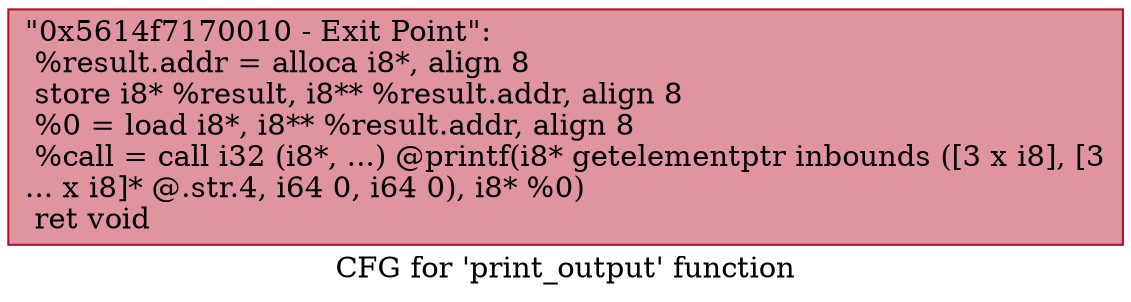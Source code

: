 digraph "CFG for 'print_output' function" {
	label="CFG for 'print_output' function";

	Node0x5614f7170010 [shape=record,color="#b70d28ff", style=filled, fillcolor="#b70d2870",label="{\"0x5614f7170010 - Exit Point\":\l  %result.addr = alloca i8*, align 8\l  store i8* %result, i8** %result.addr, align 8\l  %0 = load i8*, i8** %result.addr, align 8\l  %call = call i32 (i8*, ...) @printf(i8* getelementptr inbounds ([3 x i8], [3\l... x i8]* @.str.4, i64 0, i64 0), i8* %0)\l  ret void\l}"];
}
